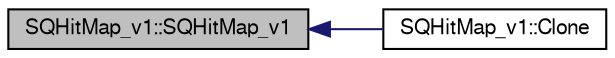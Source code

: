 digraph "SQHitMap_v1::SQHitMap_v1"
{
  bgcolor="transparent";
  edge [fontname="FreeSans",fontsize="10",labelfontname="FreeSans",labelfontsize="10"];
  node [fontname="FreeSans",fontsize="10",shape=record];
  rankdir="LR";
  Node1 [label="SQHitMap_v1::SQHitMap_v1",height=0.2,width=0.4,color="black", fillcolor="grey75", style="filled" fontcolor="black"];
  Node1 -> Node2 [dir="back",color="midnightblue",fontsize="10",style="solid",fontname="FreeSans"];
  Node2 [label="SQHitMap_v1::Clone",height=0.2,width=0.4,color="black",URL="$d2/d62/classSQHitMap__v1.html#a2462968b631212e513e2e8327259b18b"];
}
